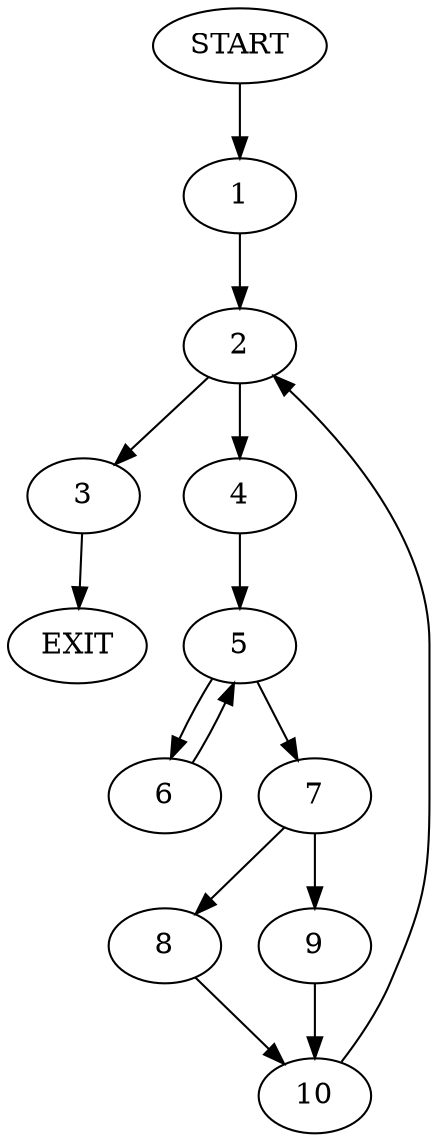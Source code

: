 digraph {
0 [label="START"]
11 [label="EXIT"]
0 -> 1
1 -> 2
2 -> 3
2 -> 4
3 -> 11
4 -> 5
5 -> 6
5 -> 7
7 -> 8
7 -> 9
6 -> 5
9 -> 10
8 -> 10
10 -> 2
}
